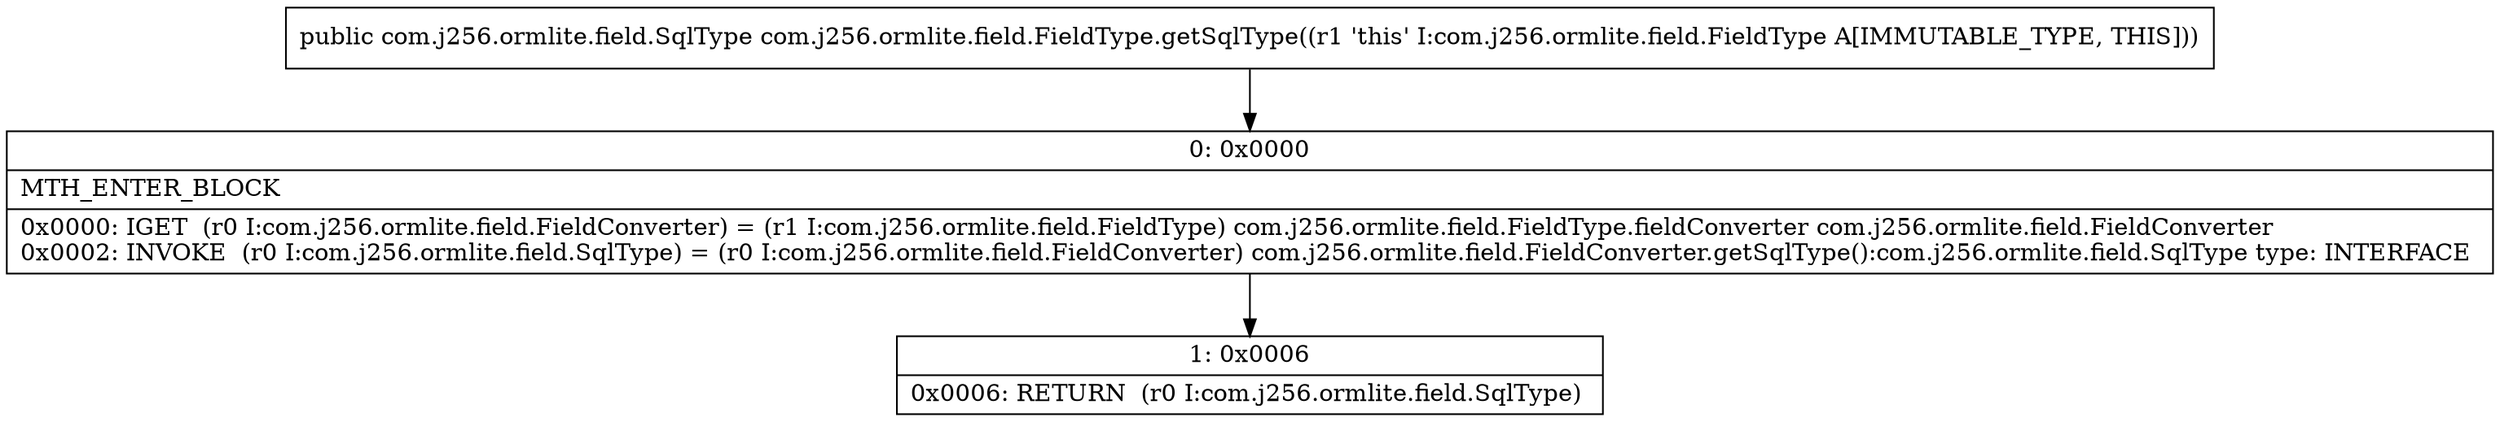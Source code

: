 digraph "CFG forcom.j256.ormlite.field.FieldType.getSqlType()Lcom\/j256\/ormlite\/field\/SqlType;" {
Node_0 [shape=record,label="{0\:\ 0x0000|MTH_ENTER_BLOCK\l|0x0000: IGET  (r0 I:com.j256.ormlite.field.FieldConverter) = (r1 I:com.j256.ormlite.field.FieldType) com.j256.ormlite.field.FieldType.fieldConverter com.j256.ormlite.field.FieldConverter \l0x0002: INVOKE  (r0 I:com.j256.ormlite.field.SqlType) = (r0 I:com.j256.ormlite.field.FieldConverter) com.j256.ormlite.field.FieldConverter.getSqlType():com.j256.ormlite.field.SqlType type: INTERFACE \l}"];
Node_1 [shape=record,label="{1\:\ 0x0006|0x0006: RETURN  (r0 I:com.j256.ormlite.field.SqlType) \l}"];
MethodNode[shape=record,label="{public com.j256.ormlite.field.SqlType com.j256.ormlite.field.FieldType.getSqlType((r1 'this' I:com.j256.ormlite.field.FieldType A[IMMUTABLE_TYPE, THIS])) }"];
MethodNode -> Node_0;
Node_0 -> Node_1;
}

